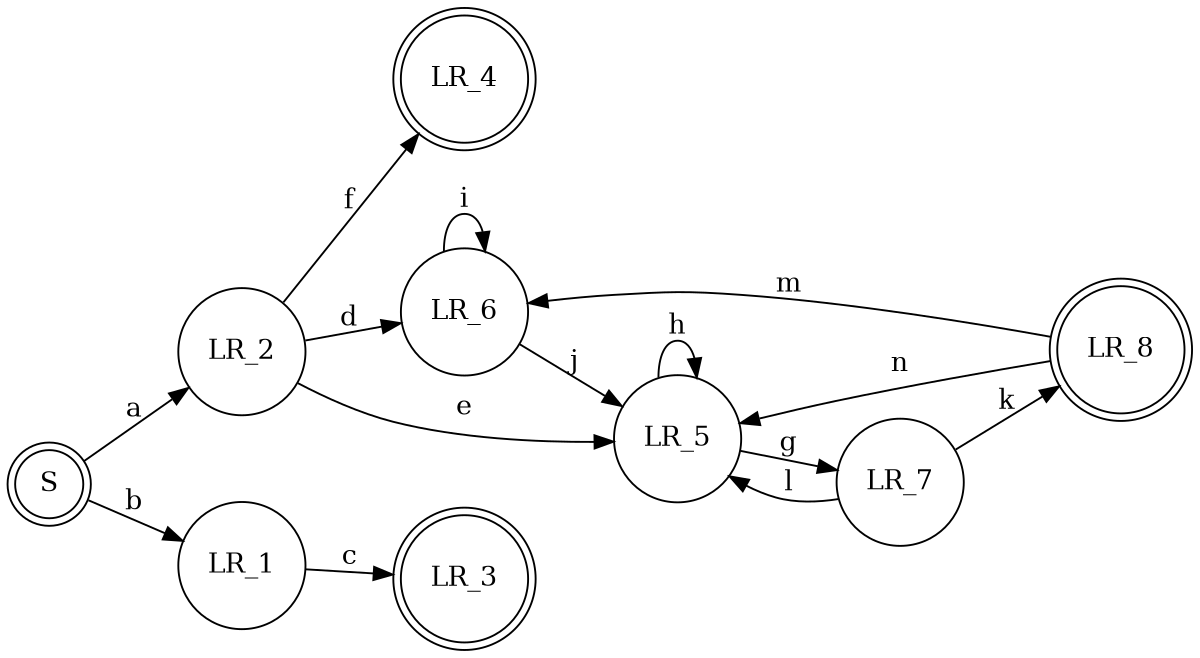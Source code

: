 digraph {
	rankdir = LR;
	size = "8,5"
	node [ shape = doublecircle ]; S LR_3 LR_4 LR_8 ;
	node [ shape = circle ];
	S -> LR_2 [ label = "a" ];
	S -> LR_1 [ label = "b" ];
	LR_1 -> LR_3 [ label = "c" ];
	LR_2 -> LR_6 [ label = "d" ];
	LR_2 -> LR_5 [ label = "e" ];
	LR_2 -> LR_4 [ label = "f" ];
	LR_5 -> LR_7 [ label = "g" ];
	LR_5 -> LR_5 [ label = "h" ];
	LR_6 -> LR_6 [ label = "i" ];
	LR_6 -> LR_5 [ label = "j" ];
	LR_7 -> LR_8 [ label = "k" ];
	LR_7 -> LR_5 [ label = "l" ];
	LR_8 -> LR_6 [ label = "m" ];
	LR_8 -> LR_5 [ label = "n" ];
}
